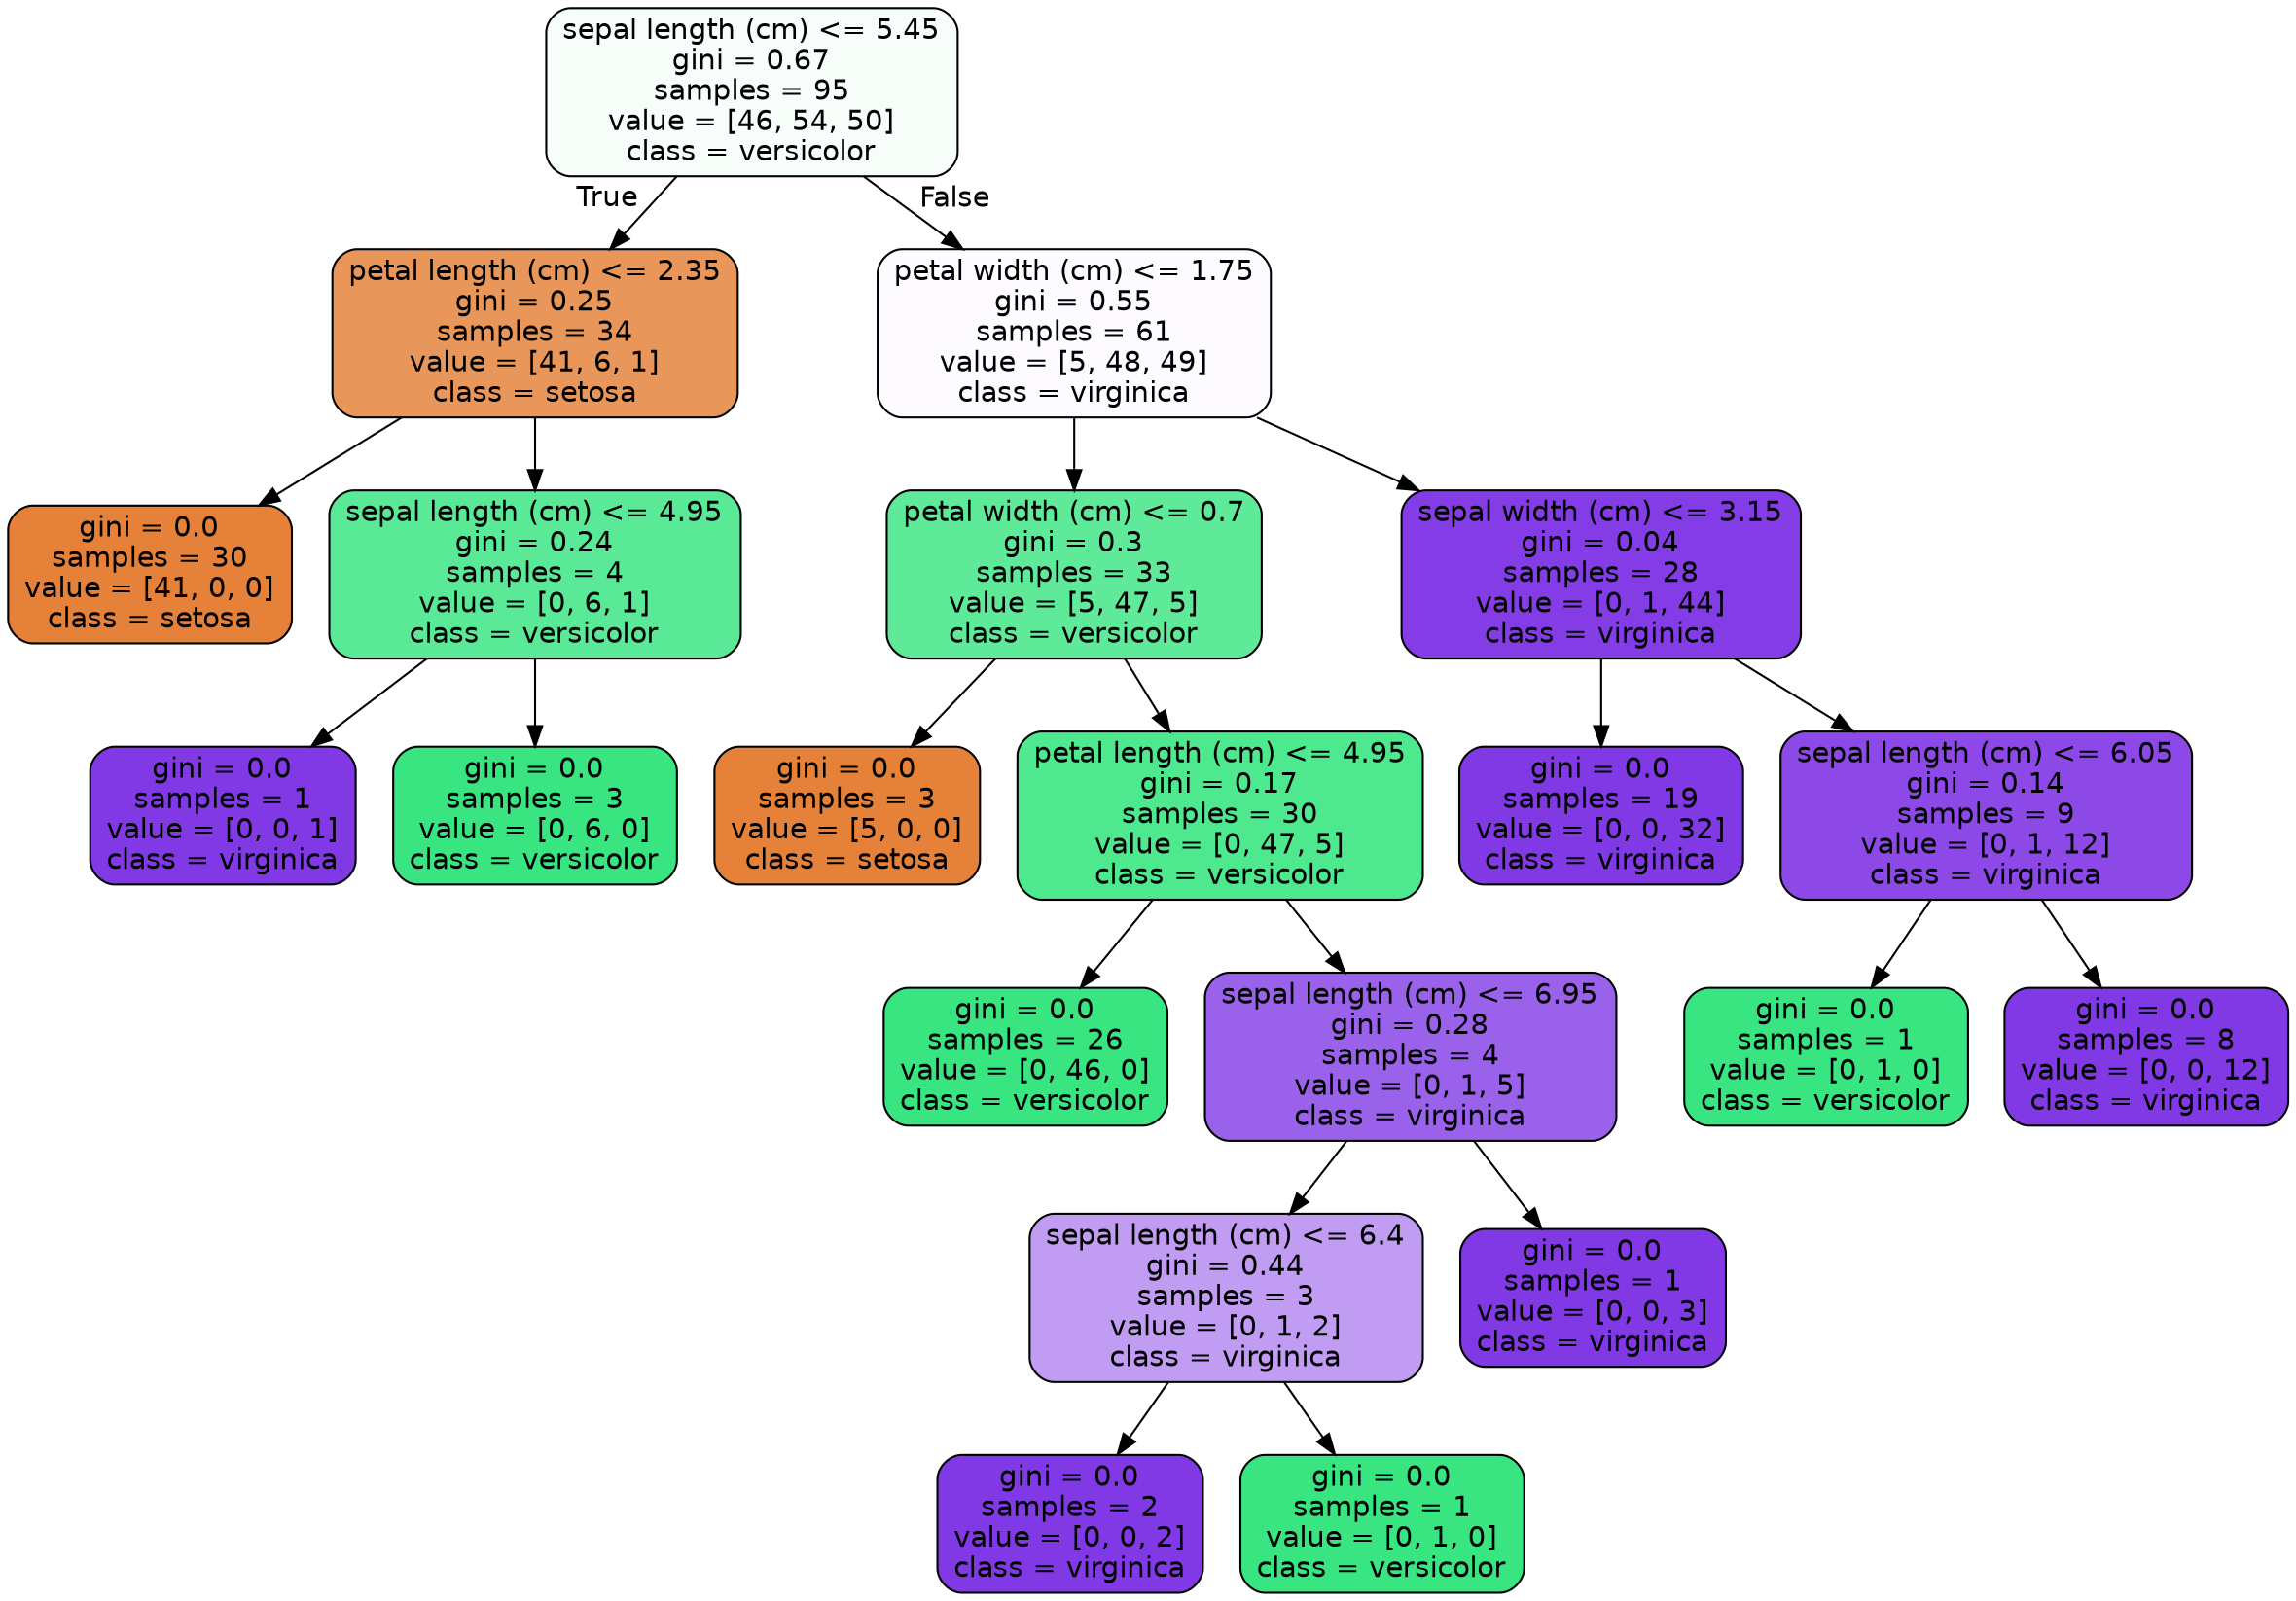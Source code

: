 digraph Tree {
node [shape=box, style="filled, rounded", color="black", fontname=helvetica] ;
edge [fontname=helvetica] ;
0 [label="sepal length (cm) <= 5.45\ngini = 0.67\nsamples = 95\nvalue = [46, 54, 50]\nclass = versicolor", fillcolor="#f7fefa"] ;
1 [label="petal length (cm) <= 2.35\ngini = 0.25\nsamples = 34\nvalue = [41, 6, 1]\nclass = setosa", fillcolor="#e9965a"] ;
0 -> 1 [labeldistance=2.5, labelangle=45, headlabel="True"] ;
2 [label="gini = 0.0\nsamples = 30\nvalue = [41, 0, 0]\nclass = setosa", fillcolor="#e58139"] ;
1 -> 2 ;
3 [label="sepal length (cm) <= 4.95\ngini = 0.24\nsamples = 4\nvalue = [0, 6, 1]\nclass = versicolor", fillcolor="#5ae996"] ;
1 -> 3 ;
4 [label="gini = 0.0\nsamples = 1\nvalue = [0, 0, 1]\nclass = virginica", fillcolor="#8139e5"] ;
3 -> 4 ;
5 [label="gini = 0.0\nsamples = 3\nvalue = [0, 6, 0]\nclass = versicolor", fillcolor="#39e581"] ;
3 -> 5 ;
6 [label="petal width (cm) <= 1.75\ngini = 0.55\nsamples = 61\nvalue = [5, 48, 49]\nclass = virginica", fillcolor="#fdfbff"] ;
0 -> 6 [labeldistance=2.5, labelangle=-45, headlabel="False"] ;
7 [label="petal width (cm) <= 0.7\ngini = 0.3\nsamples = 33\nvalue = [5, 47, 5]\nclass = versicolor", fillcolor="#5fea99"] ;
6 -> 7 ;
8 [label="gini = 0.0\nsamples = 3\nvalue = [5, 0, 0]\nclass = setosa", fillcolor="#e58139"] ;
7 -> 8 ;
9 [label="petal length (cm) <= 4.95\ngini = 0.17\nsamples = 30\nvalue = [0, 47, 5]\nclass = versicolor", fillcolor="#4ee88e"] ;
7 -> 9 ;
10 [label="gini = 0.0\nsamples = 26\nvalue = [0, 46, 0]\nclass = versicolor", fillcolor="#39e581"] ;
9 -> 10 ;
11 [label="sepal length (cm) <= 6.95\ngini = 0.28\nsamples = 4\nvalue = [0, 1, 5]\nclass = virginica", fillcolor="#9a61ea"] ;
9 -> 11 ;
12 [label="sepal length (cm) <= 6.4\ngini = 0.44\nsamples = 3\nvalue = [0, 1, 2]\nclass = virginica", fillcolor="#c09cf2"] ;
11 -> 12 ;
13 [label="gini = 0.0\nsamples = 2\nvalue = [0, 0, 2]\nclass = virginica", fillcolor="#8139e5"] ;
12 -> 13 ;
14 [label="gini = 0.0\nsamples = 1\nvalue = [0, 1, 0]\nclass = versicolor", fillcolor="#39e581"] ;
12 -> 14 ;
15 [label="gini = 0.0\nsamples = 1\nvalue = [0, 0, 3]\nclass = virginica", fillcolor="#8139e5"] ;
11 -> 15 ;
16 [label="sepal width (cm) <= 3.15\ngini = 0.04\nsamples = 28\nvalue = [0, 1, 44]\nclass = virginica", fillcolor="#843de6"] ;
6 -> 16 ;
17 [label="gini = 0.0\nsamples = 19\nvalue = [0, 0, 32]\nclass = virginica", fillcolor="#8139e5"] ;
16 -> 17 ;
18 [label="sepal length (cm) <= 6.05\ngini = 0.14\nsamples = 9\nvalue = [0, 1, 12]\nclass = virginica", fillcolor="#8c49e7"] ;
16 -> 18 ;
19 [label="gini = 0.0\nsamples = 1\nvalue = [0, 1, 0]\nclass = versicolor", fillcolor="#39e581"] ;
18 -> 19 ;
20 [label="gini = 0.0\nsamples = 8\nvalue = [0, 0, 12]\nclass = virginica", fillcolor="#8139e5"] ;
18 -> 20 ;
}